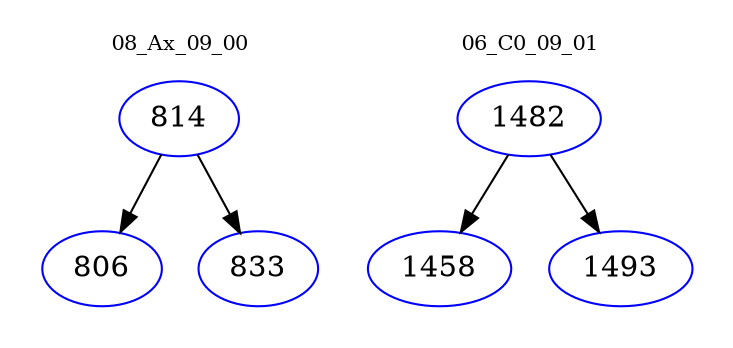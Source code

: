 digraph{
subgraph cluster_0 {
color = white
label = "08_Ax_09_00";
fontsize=10;
T0_814 [label="814", color="blue"]
T0_814 -> T0_806 [color="black"]
T0_806 [label="806", color="blue"]
T0_814 -> T0_833 [color="black"]
T0_833 [label="833", color="blue"]
}
subgraph cluster_1 {
color = white
label = "06_C0_09_01";
fontsize=10;
T1_1482 [label="1482", color="blue"]
T1_1482 -> T1_1458 [color="black"]
T1_1458 [label="1458", color="blue"]
T1_1482 -> T1_1493 [color="black"]
T1_1493 [label="1493", color="blue"]
}
}
